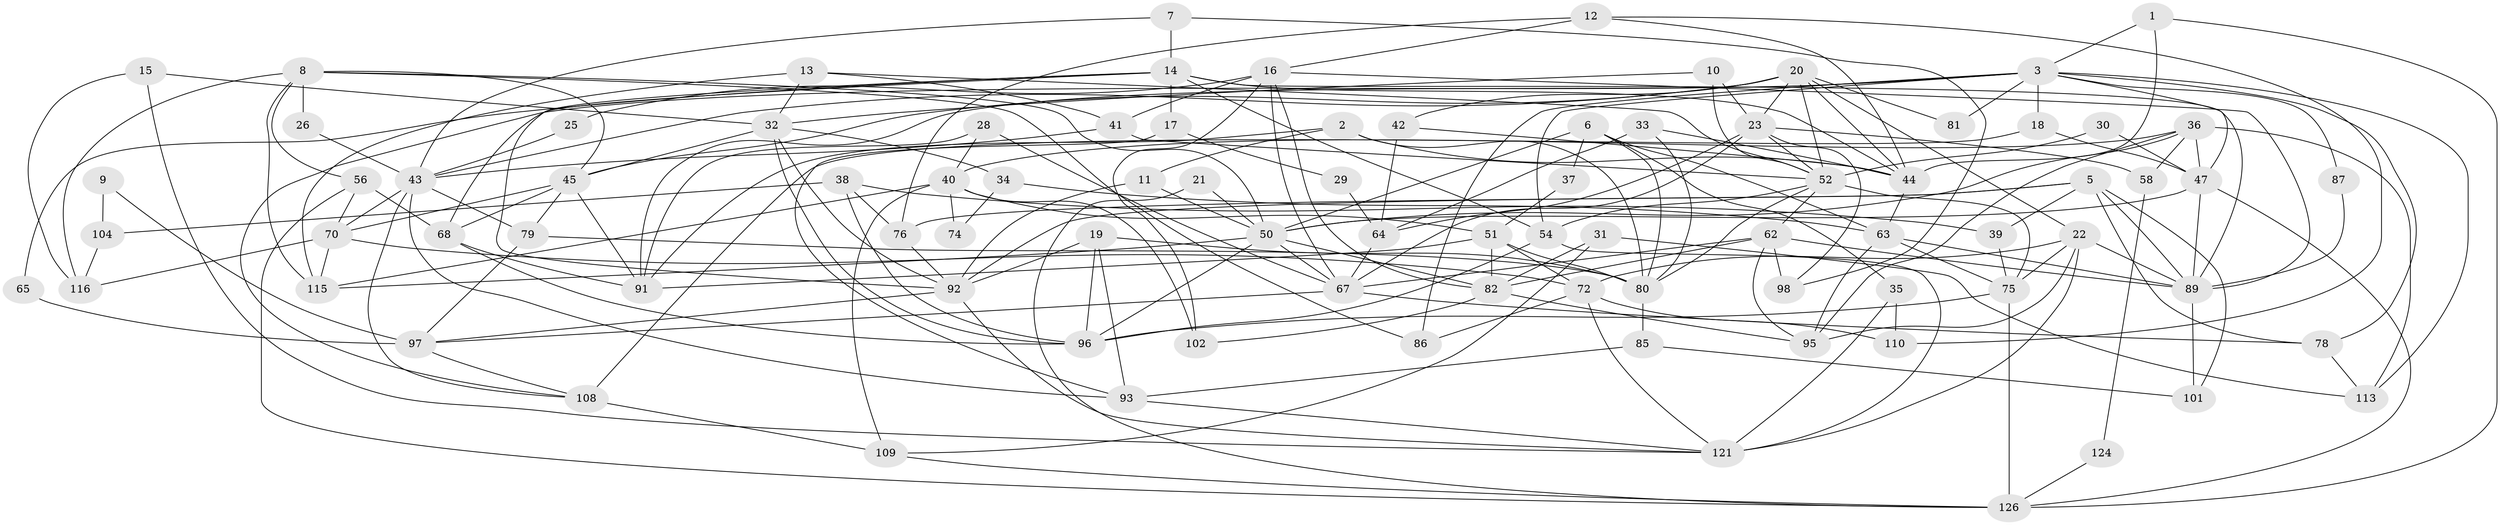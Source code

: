 // Generated by graph-tools (version 1.1) at 2025/24/03/03/25 07:24:03]
// undirected, 88 vertices, 211 edges
graph export_dot {
graph [start="1"]
  node [color=gray90,style=filled];
  1;
  2 [super="+66"];
  3 [super="+4"];
  5;
  6;
  7;
  8 [super="+27"];
  9;
  10;
  11;
  12 [super="+61"];
  13;
  14 [super="+106"];
  15 [super="+24"];
  16 [super="+46"];
  17;
  18 [super="+112"];
  19 [super="+53"];
  20 [super="+59"];
  21;
  22 [super="+71"];
  23 [super="+114"];
  25;
  26;
  28;
  29;
  30;
  31;
  32 [super="+120"];
  33;
  34;
  35 [super="+117"];
  36 [super="+77"];
  37;
  38 [super="+60"];
  39;
  40 [super="+49"];
  41 [super="+111"];
  42;
  43 [super="+57"];
  44 [super="+48"];
  45 [super="+125"];
  47 [super="+55"];
  50 [super="+94"];
  51 [super="+107"];
  52 [super="+69"];
  54 [super="+83"];
  56;
  58;
  62 [super="+73"];
  63;
  64;
  65;
  67 [super="+100"];
  68;
  70 [super="+105"];
  72 [super="+122"];
  74;
  75 [super="+84"];
  76;
  78;
  79;
  80 [super="+99"];
  81;
  82 [super="+88"];
  85;
  86;
  87;
  89 [super="+90"];
  91;
  92 [super="+103"];
  93;
  95;
  96 [super="+127"];
  97 [super="+118"];
  98;
  101;
  102;
  104;
  108;
  109;
  110;
  113;
  115 [super="+119"];
  116;
  121 [super="+123"];
  124;
  126;
  1 -- 44;
  1 -- 126;
  1 -- 3;
  2 -- 11;
  2 -- 80;
  2 -- 91;
  2 -- 44;
  3 -- 108;
  3 -- 91;
  3 -- 47;
  3 -- 78;
  3 -- 81;
  3 -- 87;
  3 -- 113;
  3 -- 86;
  3 -- 18;
  3 -- 54;
  5 -- 89;
  5 -- 78;
  5 -- 39;
  5 -- 76;
  5 -- 92;
  5 -- 101;
  6 -- 63;
  6 -- 37;
  6 -- 80;
  6 -- 50;
  6 -- 35;
  7 -- 98;
  7 -- 14;
  7 -- 43;
  8 -- 26 [weight=2];
  8 -- 45;
  8 -- 115 [weight=2];
  8 -- 56;
  8 -- 116;
  8 -- 86;
  8 -- 50;
  9 -- 104;
  9 -- 97;
  10 -- 32;
  10 -- 23;
  10 -- 52;
  11 -- 92;
  11 -- 50;
  12 -- 16;
  12 -- 110;
  12 -- 76;
  12 -- 44;
  13 -- 52;
  13 -- 32;
  13 -- 41;
  13 -- 115;
  14 -- 17;
  14 -- 65;
  14 -- 68;
  14 -- 54;
  14 -- 89;
  14 -- 92;
  14 -- 44;
  15 -- 32;
  15 -- 116;
  15 -- 121;
  16 -- 67;
  16 -- 102;
  16 -- 25;
  16 -- 89;
  16 -- 82;
  16 -- 41;
  17 -- 93;
  17 -- 29;
  18 -- 47;
  18 -- 108 [weight=2];
  19 -- 80;
  19 -- 96;
  19 -- 93;
  19 -- 92;
  20 -- 52;
  20 -- 23;
  20 -- 42;
  20 -- 43;
  20 -- 45;
  20 -- 81;
  20 -- 22;
  20 -- 44;
  21 -- 50;
  21 -- 126;
  22 -- 72;
  22 -- 95;
  22 -- 89;
  22 -- 121;
  22 -- 75;
  23 -- 67;
  23 -- 64;
  23 -- 98;
  23 -- 58;
  23 -- 52;
  25 -- 43;
  26 -- 43;
  28 -- 91;
  28 -- 67;
  28 -- 40;
  29 -- 64;
  30 -- 47;
  30 -- 52;
  31 -- 109;
  31 -- 113;
  31 -- 82;
  32 -- 45;
  32 -- 92;
  32 -- 34;
  32 -- 96;
  33 -- 64;
  33 -- 80;
  33 -- 44;
  34 -- 63;
  34 -- 74;
  35 -- 121 [weight=2];
  35 -- 110;
  36 -- 58;
  36 -- 95;
  36 -- 113;
  36 -- 40;
  36 -- 47;
  36 -- 50;
  37 -- 51;
  38 -- 76;
  38 -- 96;
  38 -- 104;
  38 -- 39;
  39 -- 75;
  40 -- 74;
  40 -- 115;
  40 -- 102;
  40 -- 109;
  40 -- 51;
  41 -- 52;
  41 -- 43;
  42 -- 64;
  42 -- 44;
  43 -- 70;
  43 -- 108;
  43 -- 93;
  43 -- 79;
  44 -- 63;
  45 -- 68;
  45 -- 91;
  45 -- 79;
  45 -- 70;
  47 -- 126;
  47 -- 89;
  47 -- 50;
  50 -- 67;
  50 -- 82;
  50 -- 96;
  50 -- 115;
  51 -- 82;
  51 -- 91;
  51 -- 80;
  51 -- 72;
  52 -- 62;
  52 -- 80;
  52 -- 75;
  52 -- 54;
  54 -- 96;
  54 -- 121;
  56 -- 70;
  56 -- 68;
  56 -- 126;
  58 -- 124;
  62 -- 95;
  62 -- 98;
  62 -- 82;
  62 -- 89;
  62 -- 67;
  63 -- 95;
  63 -- 75;
  63 -- 89;
  64 -- 67;
  65 -- 97;
  67 -- 78;
  67 -- 97;
  68 -- 91;
  68 -- 96;
  70 -- 116;
  70 -- 72;
  70 -- 115;
  72 -- 86;
  72 -- 110;
  72 -- 121;
  75 -- 126;
  75 -- 96;
  76 -- 92;
  78 -- 113;
  79 -- 97;
  79 -- 80;
  80 -- 85;
  82 -- 102;
  82 -- 95;
  85 -- 101;
  85 -- 93;
  87 -- 89;
  89 -- 101;
  92 -- 97;
  92 -- 121;
  93 -- 121;
  97 -- 108;
  104 -- 116;
  108 -- 109;
  109 -- 126;
  124 -- 126;
}
